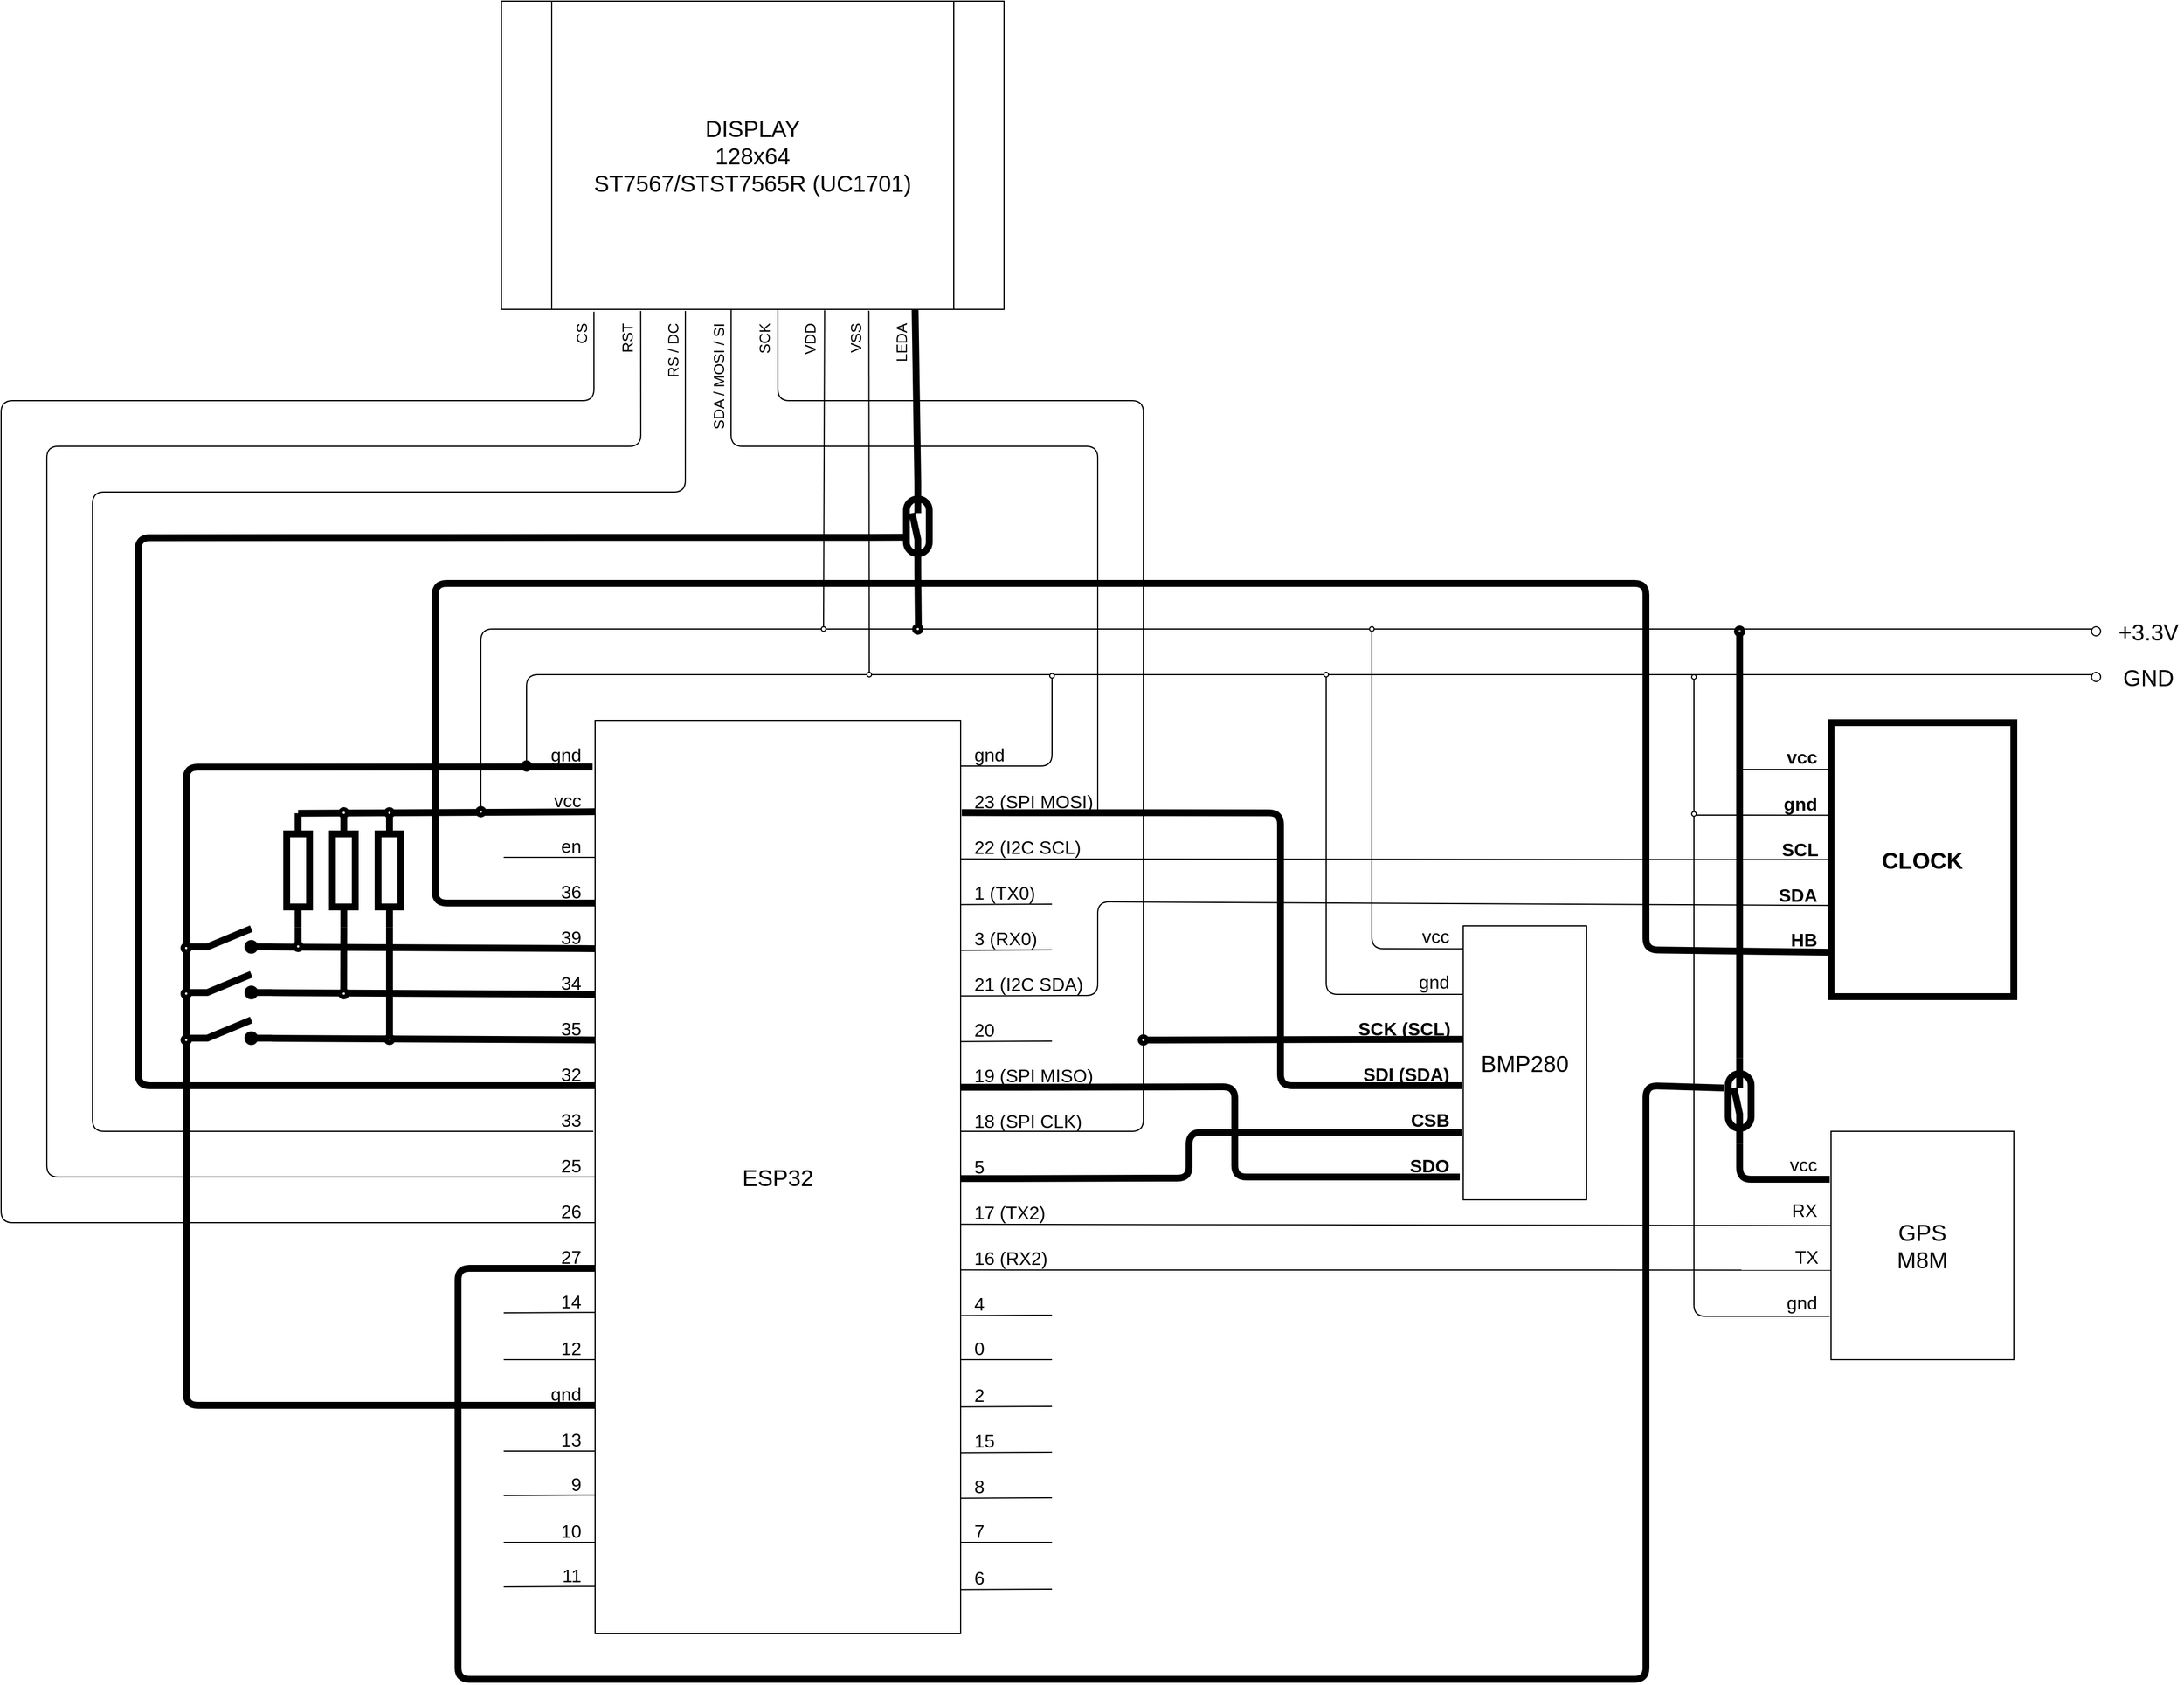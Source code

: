 <mxfile version="12.7.9" type="device"><diagram name="Page-1" id="7e0a89b8-554c-2b80-1dc8-d5c74ca68de4"><mxGraphModel dx="3853" dy="2595" grid="1" gridSize="10" guides="1" tooltips="1" connect="1" arrows="1" fold="1" page="1" pageScale="1" pageWidth="1100" pageHeight="850" background="#ffffff" math="0" shadow="0"><root><mxCell id="0"/><mxCell id="1" parent="0"/><mxCell id="0UZPbs1Aj6lGEh4538II-2" value="&lt;font style=&quot;font-size: 20px&quot;&gt;ESP32&lt;/font&gt;" style="rounded=0;whiteSpace=wrap;html=1;" parent="1" vertex="1"><mxGeometry x="400" y="40" width="320" height="800" as="geometry"/></mxCell><mxCell id="0UZPbs1Aj6lGEh4538II-4" value="" style="endArrow=none;html=1;entryX=0;entryY=0.5;entryDx=0;entryDy=0;" parent="1" target="93kiFHDjrlVCuS0_B0_R-1" edge="1"><mxGeometry width="50" height="50" relative="1" as="geometry"><mxPoint x="720" y="161.43" as="sourcePoint"/><mxPoint x="1090" y="160" as="targetPoint"/></mxGeometry></mxCell><mxCell id="0UZPbs1Aj6lGEh4538II-5" value="" style="endArrow=none;html=1;" parent="1" edge="1"><mxGeometry width="50" height="50" relative="1" as="geometry"><mxPoint x="720" y="201.43" as="sourcePoint"/><mxPoint x="800" y="201" as="targetPoint"/></mxGeometry></mxCell><mxCell id="0UZPbs1Aj6lGEh4538II-6" value="&lt;font style=&quot;font-size: 16px&quot;&gt;23 (SPI MOSI)&lt;/font&gt;" style="text;html=1;strokeColor=none;fillColor=none;align=left;verticalAlign=middle;whiteSpace=wrap;rounded=0;fontSize=13;" parent="1" vertex="1"><mxGeometry x="730" y="100" width="120" height="21.43" as="geometry"/></mxCell><mxCell id="0UZPbs1Aj6lGEh4538II-7" value="&lt;font style=&quot;font-size: 16px&quot;&gt;22 (I2C SCL)&lt;/font&gt;" style="text;html=1;strokeColor=none;fillColor=none;align=left;verticalAlign=middle;rounded=0;fontSize=13;" parent="1" vertex="1"><mxGeometry x="730" y="141.43" width="110" height="20" as="geometry"/></mxCell><mxCell id="0UZPbs1Aj6lGEh4538II-8" value="&lt;font style=&quot;font-size: 16px&quot;&gt;1 (TX0)&lt;/font&gt;" style="text;html=1;strokeColor=none;fillColor=none;align=left;verticalAlign=middle;whiteSpace=wrap;rounded=0;fontSize=13;" parent="1" vertex="1"><mxGeometry x="730" y="181.43" width="60" height="20" as="geometry"/></mxCell><mxCell id="0UZPbs1Aj6lGEh4538II-12" value="&lt;font style=&quot;font-size: 16px&quot;&gt;3 (RX0)&lt;br&gt;&lt;/font&gt;" style="text;html=1;strokeColor=none;fillColor=none;align=left;verticalAlign=middle;whiteSpace=wrap;rounded=0;fontSize=13;" parent="1" vertex="1"><mxGeometry x="730" y="221.43" width="60" height="20" as="geometry"/></mxCell><mxCell id="0UZPbs1Aj6lGEh4538II-13" value="" style="endArrow=none;html=1;" parent="1" edge="1"><mxGeometry width="50" height="50" relative="1" as="geometry"><mxPoint x="720" y="241.43" as="sourcePoint"/><mxPoint x="800" y="241" as="targetPoint"/></mxGeometry></mxCell><mxCell id="0UZPbs1Aj6lGEh4538II-14" value="&lt;font style=&quot;font-size: 16px&quot;&gt;21 (I2C SDA)&lt;/font&gt;" style="text;html=1;strokeColor=none;fillColor=none;align=left;verticalAlign=middle;whiteSpace=wrap;rounded=0;fontSize=13;" parent="1" vertex="1"><mxGeometry x="730" y="261.43" width="110" height="20" as="geometry"/></mxCell><mxCell id="0UZPbs1Aj6lGEh4538II-15" value="" style="endArrow=none;html=1;entryX=-0.01;entryY=0.667;entryDx=0;entryDy=0;entryPerimeter=0;" parent="1" target="93kiFHDjrlVCuS0_B0_R-1" edge="1"><mxGeometry width="50" height="50" relative="1" as="geometry"><mxPoint x="720" y="281.43" as="sourcePoint"/><mxPoint x="1070" y="199" as="targetPoint"/><Array as="points"><mxPoint x="840" y="281"/><mxPoint x="840" y="199"/></Array></mxGeometry></mxCell><mxCell id="0UZPbs1Aj6lGEh4538II-16" value="&lt;font style=&quot;font-size: 16px&quot;&gt;20&lt;/font&gt;" style="text;html=1;strokeColor=none;fillColor=none;align=left;verticalAlign=middle;whiteSpace=wrap;rounded=0;fontSize=13;" parent="1" vertex="1"><mxGeometry x="730" y="301.43" width="40" height="20" as="geometry"/></mxCell><mxCell id="0UZPbs1Aj6lGEh4538II-17" value="" style="endArrow=none;html=1;" parent="1" edge="1"><mxGeometry width="50" height="50" relative="1" as="geometry"><mxPoint x="720" y="321.43" as="sourcePoint"/><mxPoint x="800" y="321" as="targetPoint"/></mxGeometry></mxCell><mxCell id="0UZPbs1Aj6lGEh4538II-18" value="&lt;font style=&quot;font-size: 16px&quot;&gt;19 (SPI MISO)&lt;/font&gt;" style="text;html=1;strokeColor=none;fillColor=none;align=left;verticalAlign=middle;whiteSpace=wrap;rounded=0;fontSize=13;" parent="1" vertex="1"><mxGeometry x="730" y="341.43" width="110" height="20" as="geometry"/></mxCell><mxCell id="0UZPbs1Aj6lGEh4538II-19" value="" style="endArrow=none;html=1;strokeWidth=6;fontStyle=1" parent="1" edge="1"><mxGeometry width="50" height="50" relative="1" as="geometry"><mxPoint x="720" y="361.43" as="sourcePoint"/><mxPoint x="1157" y="440" as="targetPoint"/><Array as="points"><mxPoint x="960" y="361"/><mxPoint x="960" y="440"/></Array></mxGeometry></mxCell><mxCell id="0UZPbs1Aj6lGEh4538II-20" value="&lt;font style=&quot;font-size: 16px&quot;&gt;18 (SPI CLK)&lt;/font&gt;" style="text;html=1;strokeColor=none;fillColor=none;align=left;verticalAlign=middle;whiteSpace=wrap;rounded=0;fontSize=13;" parent="1" vertex="1"><mxGeometry x="730" y="381.43" width="110" height="20" as="geometry"/></mxCell><mxCell id="0UZPbs1Aj6lGEh4538II-22" value="&lt;font style=&quot;font-size: 16px&quot;&gt;5&lt;/font&gt;" style="text;html=1;strokeColor=none;fillColor=none;align=left;verticalAlign=middle;whiteSpace=wrap;rounded=0;fontSize=13;" parent="1" vertex="1"><mxGeometry x="730" y="421.43" width="40" height="20" as="geometry"/></mxCell><mxCell id="0UZPbs1Aj6lGEh4538II-23" value="" style="endArrow=none;html=1;strokeWidth=6;fontStyle=1" parent="1" edge="1"><mxGeometry width="50" height="50" relative="1" as="geometry"><mxPoint x="720" y="441.43" as="sourcePoint"/><mxPoint x="1159" y="401" as="targetPoint"/><Array as="points"><mxPoint x="920" y="441"/><mxPoint x="920" y="401"/></Array></mxGeometry></mxCell><mxCell id="0UZPbs1Aj6lGEh4538II-26" value="&lt;font style=&quot;font-size: 16px&quot;&gt;17 (TX2)&lt;/font&gt;" style="text;html=1;strokeColor=none;fillColor=none;align=left;verticalAlign=middle;whiteSpace=wrap;rounded=0;fontSize=13;" parent="1" vertex="1"><mxGeometry x="730" y="461.43" width="110" height="20" as="geometry"/></mxCell><mxCell id="0UZPbs1Aj6lGEh4538II-27" value="" style="endArrow=none;html=1;entryX=0.007;entryY=0.413;entryDx=0;entryDy=0;entryPerimeter=0;" parent="1" target="93kiFHDjrlVCuS0_B0_R-14" edge="1"><mxGeometry width="50" height="50" relative="1" as="geometry"><mxPoint x="720" y="481.43" as="sourcePoint"/><mxPoint x="880" y="481.43" as="targetPoint"/></mxGeometry></mxCell><mxCell id="0UZPbs1Aj6lGEh4538II-28" value="&lt;span style=&quot;font-size: 16px&quot;&gt;16 (RX2)&lt;/span&gt;" style="text;html=1;strokeColor=none;fillColor=none;align=left;verticalAlign=middle;whiteSpace=wrap;rounded=0;fontSize=13;" parent="1" vertex="1"><mxGeometry x="730" y="501.43" width="110" height="20" as="geometry"/></mxCell><mxCell id="0UZPbs1Aj6lGEh4538II-29" value="" style="endArrow=none;html=1;entryX=0.002;entryY=0.608;entryDx=0;entryDy=0;entryPerimeter=0;" parent="1" target="93kiFHDjrlVCuS0_B0_R-14" edge="1"><mxGeometry width="50" height="50" relative="1" as="geometry"><mxPoint x="720" y="521.43" as="sourcePoint"/><mxPoint x="880" y="521.43" as="targetPoint"/></mxGeometry></mxCell><mxCell id="0UZPbs1Aj6lGEh4538II-30" value="&lt;font style=&quot;font-size: 16px&quot;&gt;4&lt;/font&gt;" style="text;html=1;strokeColor=none;fillColor=none;align=left;verticalAlign=middle;whiteSpace=wrap;rounded=0;fontSize=13;" parent="1" vertex="1"><mxGeometry x="730" y="541.43" width="40" height="20" as="geometry"/></mxCell><mxCell id="0UZPbs1Aj6lGEh4538II-31" value="" style="endArrow=none;html=1;" parent="1" edge="1"><mxGeometry width="50" height="50" relative="1" as="geometry"><mxPoint x="720" y="561.43" as="sourcePoint"/><mxPoint x="800" y="561" as="targetPoint"/></mxGeometry></mxCell><mxCell id="0UZPbs1Aj6lGEh4538II-32" value="&lt;font style=&quot;font-size: 16px&quot;&gt;0&lt;/font&gt;" style="text;html=1;strokeColor=none;fillColor=none;align=left;verticalAlign=middle;whiteSpace=wrap;rounded=0;fontSize=13;" parent="1" vertex="1"><mxGeometry x="730" y="580" width="40" height="20" as="geometry"/></mxCell><mxCell id="0UZPbs1Aj6lGEh4538II-33" value="" style="endArrow=none;html=1;" parent="1" edge="1"><mxGeometry width="50" height="50" relative="1" as="geometry"><mxPoint x="720" y="600" as="sourcePoint"/><mxPoint x="800" y="600" as="targetPoint"/></mxGeometry></mxCell><mxCell id="0UZPbs1Aj6lGEh4538II-34" value="&lt;font style=&quot;font-size: 16px&quot;&gt;2&lt;/font&gt;" style="text;html=1;strokeColor=none;fillColor=none;align=left;verticalAlign=middle;whiteSpace=wrap;rounded=0;fontSize=13;" parent="1" vertex="1"><mxGeometry x="730" y="621.43" width="40" height="20" as="geometry"/></mxCell><mxCell id="0UZPbs1Aj6lGEh4538II-35" value="" style="endArrow=none;html=1;" parent="1" edge="1"><mxGeometry width="50" height="50" relative="1" as="geometry"><mxPoint x="720" y="641.43" as="sourcePoint"/><mxPoint x="800" y="641" as="targetPoint"/></mxGeometry></mxCell><mxCell id="0UZPbs1Aj6lGEh4538II-36" value="" style="endArrow=none;html=1;" parent="1" edge="1"><mxGeometry width="50" height="50" relative="1" as="geometry"><mxPoint x="720" y="801.43" as="sourcePoint"/><mxPoint x="800" y="801" as="targetPoint"/></mxGeometry></mxCell><mxCell id="0UZPbs1Aj6lGEh4538II-37" value="&lt;font style=&quot;font-size: 16px&quot;&gt;6&lt;/font&gt;" style="text;html=1;strokeColor=none;fillColor=none;align=left;verticalAlign=middle;whiteSpace=wrap;rounded=0;fontSize=13;" parent="1" vertex="1"><mxGeometry x="730" y="781.43" width="40" height="20" as="geometry"/></mxCell><mxCell id="0UZPbs1Aj6lGEh4538II-38" value="" style="endArrow=none;html=1;" parent="1" edge="1"><mxGeometry width="50" height="50" relative="1" as="geometry"><mxPoint x="720" y="760.0" as="sourcePoint"/><mxPoint x="800" y="760" as="targetPoint"/></mxGeometry></mxCell><mxCell id="0UZPbs1Aj6lGEh4538II-39" value="&lt;font style=&quot;font-size: 16px&quot;&gt;7&lt;/font&gt;" style="text;html=1;strokeColor=none;fillColor=none;align=left;verticalAlign=middle;whiteSpace=wrap;rounded=0;fontSize=13;" parent="1" vertex="1"><mxGeometry x="730" y="740" width="40" height="20" as="geometry"/></mxCell><mxCell id="0UZPbs1Aj6lGEh4538II-40" value="&lt;font style=&quot;font-size: 16px&quot;&gt;8&lt;/font&gt;" style="text;html=1;strokeColor=none;fillColor=none;align=left;verticalAlign=middle;whiteSpace=wrap;rounded=0;fontSize=13;" parent="1" vertex="1"><mxGeometry x="730" y="701.43" width="40" height="20" as="geometry"/></mxCell><mxCell id="0UZPbs1Aj6lGEh4538II-41" value="" style="endArrow=none;html=1;" parent="1" edge="1"><mxGeometry width="50" height="50" relative="1" as="geometry"><mxPoint x="720" y="721.43" as="sourcePoint"/><mxPoint x="800" y="721" as="targetPoint"/></mxGeometry></mxCell><mxCell id="0UZPbs1Aj6lGEh4538II-42" value="&lt;span style=&quot;font-size: 16px&quot;&gt;15&lt;/span&gt;" style="text;html=1;strokeColor=none;fillColor=none;align=left;verticalAlign=middle;whiteSpace=wrap;rounded=0;fontSize=13;" parent="1" vertex="1"><mxGeometry x="730" y="661.43" width="40" height="20" as="geometry"/></mxCell><mxCell id="0UZPbs1Aj6lGEh4538II-43" value="" style="endArrow=none;html=1;" parent="1" edge="1"><mxGeometry width="50" height="50" relative="1" as="geometry"><mxPoint x="720" y="681.43" as="sourcePoint"/><mxPoint x="800" y="681" as="targetPoint"/></mxGeometry></mxCell><mxCell id="0UZPbs1Aj6lGEh4538II-45" value="" style="endArrow=none;html=1;" parent="1" edge="1"><mxGeometry width="50" height="50" relative="1" as="geometry"><mxPoint x="1711.429" y="-40" as="sourcePoint"/><mxPoint x="300" y="120" as="targetPoint"/><Array as="points"><mxPoint x="300" y="-40"/><mxPoint x="300" y="120"/></Array></mxGeometry></mxCell><mxCell id="0UZPbs1Aj6lGEh4538II-46" value="" style="endArrow=none;html=1;" parent="1" edge="1"><mxGeometry width="50" height="50" relative="1" as="geometry"><mxPoint x="320" y="160" as="sourcePoint"/><mxPoint x="400" y="160" as="targetPoint"/></mxGeometry></mxCell><mxCell id="0UZPbs1Aj6lGEh4538II-47" value="&lt;font style=&quot;font-size: 16px&quot;&gt;gnd&lt;/font&gt;" style="text;html=1;strokeColor=none;fillColor=none;align=right;verticalAlign=middle;whiteSpace=wrap;rounded=0;fontSize=13;" parent="1" vertex="1"><mxGeometry x="350" y="60" width="40" height="20" as="geometry"/></mxCell><mxCell id="0UZPbs1Aj6lGEh4538II-48" value="&lt;font style=&quot;font-size: 16px&quot;&gt;vcc&lt;/font&gt;" style="text;html=1;strokeColor=none;fillColor=none;align=right;verticalAlign=middle;whiteSpace=wrap;rounded=0;fontSize=13;" parent="1" vertex="1"><mxGeometry x="350" y="100" width="40" height="20" as="geometry"/></mxCell><mxCell id="0UZPbs1Aj6lGEh4538II-49" value="&lt;font style=&quot;font-size: 16px&quot;&gt;en&lt;/font&gt;" style="text;html=1;strokeColor=none;fillColor=none;align=right;verticalAlign=middle;whiteSpace=wrap;rounded=0;fontSize=13;" parent="1" vertex="1"><mxGeometry x="350" y="140" width="40" height="20" as="geometry"/></mxCell><mxCell id="0UZPbs1Aj6lGEh4538II-50" value="&lt;font style=&quot;font-size: 16px&quot;&gt;36&lt;/font&gt;" style="text;html=1;strokeColor=none;fillColor=none;align=right;verticalAlign=middle;whiteSpace=wrap;rounded=0;fontSize=13;" parent="1" vertex="1"><mxGeometry x="350" y="180" width="40" height="20" as="geometry"/></mxCell><mxCell id="0UZPbs1Aj6lGEh4538II-51" value="" style="endArrow=none;html=1;exitX=0.006;exitY=0.838;exitDx=0;exitDy=0;exitPerimeter=0;strokeWidth=6;" parent="1" edge="1" source="93kiFHDjrlVCuS0_B0_R-1"><mxGeometry width="50" height="50" relative="1" as="geometry"><mxPoint x="420" y="-80" as="sourcePoint"/><mxPoint x="400" y="200" as="targetPoint"/><Array as="points"><mxPoint x="1320" y="241"/><mxPoint x="1320" y="-80"/><mxPoint x="260" y="-80"/><mxPoint x="260" y="200"/></Array></mxGeometry></mxCell><mxCell id="0UZPbs1Aj6lGEh4538II-52" value="&lt;font style=&quot;font-size: 16px&quot;&gt;39&lt;/font&gt;" style="text;html=1;strokeColor=none;fillColor=none;align=right;verticalAlign=middle;whiteSpace=wrap;rounded=0;fontSize=13;" parent="1" vertex="1"><mxGeometry x="350" y="220" width="40" height="20" as="geometry"/></mxCell><mxCell id="0UZPbs1Aj6lGEh4538II-53" value="" style="endArrow=none;html=1;exitX=1;exitY=0.845;exitDx=0;exitDy=0;exitPerimeter=0;strokeWidth=6;" parent="1" source="0UZPbs1Aj6lGEh4538II-85" edge="1"><mxGeometry width="50" height="50" relative="1" as="geometry"><mxPoint x="320" y="240" as="sourcePoint"/><mxPoint x="400" y="240" as="targetPoint"/></mxGeometry></mxCell><mxCell id="0UZPbs1Aj6lGEh4538II-54" value="&lt;font style=&quot;font-size: 16px&quot;&gt;34&lt;/font&gt;" style="text;html=1;strokeColor=none;fillColor=none;align=right;verticalAlign=middle;whiteSpace=wrap;rounded=0;fontSize=13;" parent="1" vertex="1"><mxGeometry x="350" y="260" width="40" height="20" as="geometry"/></mxCell><mxCell id="0UZPbs1Aj6lGEh4538II-55" value="" style="endArrow=none;html=1;exitX=1;exitY=0.845;exitDx=0;exitDy=0;exitPerimeter=0;strokeWidth=6;" parent="1" source="0UZPbs1Aj6lGEh4538II-86" edge="1"><mxGeometry width="50" height="50" relative="1" as="geometry"><mxPoint x="320" y="280" as="sourcePoint"/><mxPoint x="400" y="280" as="targetPoint"/></mxGeometry></mxCell><mxCell id="0UZPbs1Aj6lGEh4538II-56" value="&lt;font style=&quot;font-size: 16px&quot;&gt;35&lt;/font&gt;" style="text;html=1;strokeColor=none;fillColor=none;align=right;verticalAlign=middle;whiteSpace=wrap;rounded=0;fontSize=13;" parent="1" vertex="1"><mxGeometry x="350" y="300" width="40" height="20" as="geometry"/></mxCell><mxCell id="0UZPbs1Aj6lGEh4538II-57" value="" style="endArrow=none;html=1;exitX=1;exitY=0.845;exitDx=0;exitDy=0;exitPerimeter=0;strokeWidth=6;" parent="1" source="0UZPbs1Aj6lGEh4538II-87" edge="1"><mxGeometry width="50" height="50" relative="1" as="geometry"><mxPoint x="320" y="320" as="sourcePoint"/><mxPoint x="400" y="320" as="targetPoint"/></mxGeometry></mxCell><mxCell id="0UZPbs1Aj6lGEh4538II-58" value="&lt;font style=&quot;font-size: 16px&quot;&gt;32&lt;/font&gt;" style="text;html=1;strokeColor=none;fillColor=none;align=right;verticalAlign=middle;whiteSpace=wrap;rounded=0;fontSize=13;" parent="1" vertex="1"><mxGeometry x="350" y="340" width="40" height="20" as="geometry"/></mxCell><mxCell id="0UZPbs1Aj6lGEh4538II-60" value="&lt;font style=&quot;font-size: 16px&quot;&gt;33&lt;/font&gt;" style="text;html=1;strokeColor=none;fillColor=none;align=right;verticalAlign=middle;whiteSpace=wrap;rounded=0;fontSize=13;" parent="1" vertex="1"><mxGeometry x="350" y="380" width="40" height="20" as="geometry"/></mxCell><mxCell id="0UZPbs1Aj6lGEh4538II-62" value="&lt;font style=&quot;font-size: 16px&quot;&gt;25&lt;/font&gt;" style="text;html=1;strokeColor=none;fillColor=none;align=right;verticalAlign=middle;whiteSpace=wrap;rounded=0;fontSize=13;" parent="1" vertex="1"><mxGeometry x="350" y="420" width="40" height="20" as="geometry"/></mxCell><mxCell id="0UZPbs1Aj6lGEh4538II-64" value="&lt;span style=&quot;font-size: 16px&quot;&gt;26&lt;/span&gt;" style="text;html=1;strokeColor=none;fillColor=none;align=right;verticalAlign=middle;whiteSpace=wrap;rounded=0;fontSize=13;" parent="1" vertex="1"><mxGeometry x="350" y="460" width="40" height="20" as="geometry"/></mxCell><mxCell id="0UZPbs1Aj6lGEh4538II-66" value="&lt;font style=&quot;font-size: 16px&quot;&gt;27&lt;/font&gt;" style="text;html=1;strokeColor=none;fillColor=none;align=right;verticalAlign=middle;whiteSpace=wrap;rounded=0;fontSize=13;" parent="1" vertex="1"><mxGeometry x="350" y="500" width="40" height="20" as="geometry"/></mxCell><mxCell id="0UZPbs1Aj6lGEh4538II-67" value="" style="endArrow=none;html=1;exitX=0.652;exitY=-0.2;exitDx=0;exitDy=0;exitPerimeter=0;strokeWidth=6;" parent="1" edge="1" source="RhOLdZeEn5w7biMDs3tf-10"><mxGeometry width="50" height="50" relative="1" as="geometry"><mxPoint x="400" y="883" as="sourcePoint"/><mxPoint x="400" y="520" as="targetPoint"/><Array as="points"><mxPoint x="1320" y="360"/><mxPoint x="1320" y="880"/><mxPoint x="280" y="880"/><mxPoint x="280" y="520"/></Array></mxGeometry></mxCell><mxCell id="0UZPbs1Aj6lGEh4538II-68" value="&lt;font style=&quot;font-size: 16px&quot;&gt;14&lt;/font&gt;" style="text;html=1;strokeColor=none;fillColor=none;align=right;verticalAlign=middle;whiteSpace=wrap;rounded=0;fontSize=13;" parent="1" vertex="1"><mxGeometry x="350" y="538.57" width="40" height="20" as="geometry"/></mxCell><mxCell id="0UZPbs1Aj6lGEh4538II-69" value="" style="endArrow=none;html=1;" parent="1" edge="1"><mxGeometry width="50" height="50" relative="1" as="geometry"><mxPoint x="320" y="559" as="sourcePoint"/><mxPoint x="400" y="558.57" as="targetPoint"/></mxGeometry></mxCell><mxCell id="0UZPbs1Aj6lGEh4538II-70" value="&lt;font style=&quot;font-size: 16px&quot;&gt;12&lt;/font&gt;" style="text;html=1;strokeColor=none;fillColor=none;align=right;verticalAlign=middle;whiteSpace=wrap;rounded=0;fontSize=13;" parent="1" vertex="1"><mxGeometry x="350" y="580" width="40" height="20" as="geometry"/></mxCell><mxCell id="0UZPbs1Aj6lGEh4538II-71" value="" style="endArrow=none;html=1;" parent="1" edge="1"><mxGeometry width="50" height="50" relative="1" as="geometry"><mxPoint x="320" y="600" as="sourcePoint"/><mxPoint x="400" y="600" as="targetPoint"/></mxGeometry></mxCell><mxCell id="0UZPbs1Aj6lGEh4538II-72" value="" style="endArrow=none;html=1;" parent="1" edge="1"><mxGeometry width="50" height="50" relative="1" as="geometry"><mxPoint x="320" y="760" as="sourcePoint"/><mxPoint x="400" y="760" as="targetPoint"/></mxGeometry></mxCell><mxCell id="0UZPbs1Aj6lGEh4538II-73" value="&lt;font style=&quot;font-size: 16px&quot;&gt;10&lt;/font&gt;" style="text;html=1;strokeColor=none;fillColor=none;align=right;verticalAlign=middle;whiteSpace=wrap;rounded=0;fontSize=13;" parent="1" vertex="1"><mxGeometry x="350" y="740" width="40" height="20" as="geometry"/></mxCell><mxCell id="0UZPbs1Aj6lGEh4538II-74" value="" style="endArrow=none;html=1;" parent="1" edge="1"><mxGeometry width="50" height="50" relative="1" as="geometry"><mxPoint x="320" y="719" as="sourcePoint"/><mxPoint x="400" y="718.57" as="targetPoint"/></mxGeometry></mxCell><mxCell id="0UZPbs1Aj6lGEh4538II-75" value="&lt;font style=&quot;font-size: 16px&quot;&gt;9&lt;/font&gt;" style="text;html=1;strokeColor=none;fillColor=none;align=right;verticalAlign=middle;whiteSpace=wrap;rounded=0;fontSize=13;" parent="1" vertex="1"><mxGeometry x="350" y="698.57" width="40" height="20" as="geometry"/></mxCell><mxCell id="0UZPbs1Aj6lGEh4538II-76" value="&lt;font style=&quot;font-size: 16px&quot;&gt;13&lt;/font&gt;" style="text;html=1;strokeColor=none;fillColor=none;align=right;verticalAlign=middle;whiteSpace=wrap;rounded=0;fontSize=13;" parent="1" vertex="1"><mxGeometry x="350" y="660" width="40" height="20" as="geometry"/></mxCell><mxCell id="0UZPbs1Aj6lGEh4538II-77" value="" style="endArrow=none;html=1;" parent="1" edge="1"><mxGeometry width="50" height="50" relative="1" as="geometry"><mxPoint x="320" y="680" as="sourcePoint"/><mxPoint x="400" y="680" as="targetPoint"/></mxGeometry></mxCell><mxCell id="0UZPbs1Aj6lGEh4538II-78" value="&lt;span style=&quot;font-size: 16px&quot;&gt;gnd&lt;/span&gt;" style="text;html=1;strokeColor=none;fillColor=none;align=right;verticalAlign=middle;whiteSpace=wrap;rounded=0;fontSize=13;" parent="1" vertex="1"><mxGeometry x="350" y="620" width="40" height="20" as="geometry"/></mxCell><mxCell id="0UZPbs1Aj6lGEh4538II-79" value="" style="endArrow=none;html=1;exitX=0;exitY=0.845;exitDx=0;exitDy=0;exitPerimeter=0;strokeWidth=6;" parent="1" edge="1" source="0UZPbs1Aj6lGEh4538II-87"><mxGeometry width="50" height="50" relative="1" as="geometry"><mxPoint x="270" y="640" as="sourcePoint"/><mxPoint x="400" y="640" as="targetPoint"/><Array as="points"><mxPoint x="42" y="640"/></Array></mxGeometry></mxCell><mxCell id="0UZPbs1Aj6lGEh4538II-80" value="" style="endArrow=none;html=1;" parent="1" edge="1"><mxGeometry width="50" height="50" relative="1" as="geometry"><mxPoint x="320" y="799" as="sourcePoint"/><mxPoint x="400" y="798.57" as="targetPoint"/></mxGeometry></mxCell><mxCell id="0UZPbs1Aj6lGEh4538II-81" value="&lt;font style=&quot;font-size: 16px&quot;&gt;11&lt;/font&gt;" style="text;html=1;strokeColor=none;fillColor=none;align=right;verticalAlign=middle;whiteSpace=wrap;rounded=0;fontSize=13;" parent="1" vertex="1"><mxGeometry x="350" y="778.57" width="40" height="20" as="geometry"/></mxCell><mxCell id="0UZPbs1Aj6lGEh4538II-82" value="" style="endArrow=none;html=1;" parent="1" edge="1"><mxGeometry width="50" height="50" relative="1" as="geometry"><mxPoint x="720" y="80" as="sourcePoint"/><mxPoint x="800" as="targetPoint"/><Array as="points"><mxPoint x="800" y="80"/></Array></mxGeometry></mxCell><mxCell id="0UZPbs1Aj6lGEh4538II-83" value="&lt;font style=&quot;font-size: 16px&quot;&gt;gnd&lt;/font&gt;" style="text;html=1;strokeColor=none;fillColor=none;align=left;verticalAlign=middle;whiteSpace=wrap;rounded=0;fontSize=13;" parent="1" vertex="1"><mxGeometry x="730" y="60" width="40" height="20" as="geometry"/></mxCell><mxCell id="0UZPbs1Aj6lGEh4538II-85" value="" style="pointerEvents=1;verticalLabelPosition=bottom;shadow=0;dashed=0;align=center;html=1;verticalAlign=top;shape=mxgraph.electrical.electro-mechanical.switch_disconnector;fontSize=13;strokeWidth=6;" parent="1" vertex="1"><mxGeometry x="42" y="222.43" width="75" height="19" as="geometry"/></mxCell><mxCell id="0UZPbs1Aj6lGEh4538II-86" value="" style="pointerEvents=1;verticalLabelPosition=bottom;shadow=0;dashed=0;align=center;html=1;verticalAlign=top;shape=mxgraph.electrical.electro-mechanical.switch_disconnector;fontSize=13;strokeWidth=6;" parent="1" vertex="1"><mxGeometry x="42" y="262.43" width="75" height="19" as="geometry"/></mxCell><mxCell id="0UZPbs1Aj6lGEh4538II-87" value="" style="pointerEvents=1;verticalLabelPosition=bottom;shadow=0;dashed=0;align=center;html=1;verticalAlign=top;shape=mxgraph.electrical.electro-mechanical.switch_disconnector;fontSize=13;strokeWidth=6;" parent="1" vertex="1"><mxGeometry x="42" y="302.43" width="75" height="19" as="geometry"/></mxCell><mxCell id="0UZPbs1Aj6lGEh4538II-93" value="" style="endArrow=none;html=1;fontSize=13;entryX=0;entryY=0.845;entryDx=0;entryDy=0;entryPerimeter=0;exitX=0;exitY=0.845;exitDx=0;exitDy=0;exitPerimeter=0;strokeWidth=6;" parent="1" source="0UZPbs1Aj6lGEh4538II-86" target="0UZPbs1Aj6lGEh4538II-85" edge="1"><mxGeometry width="50" height="50" relative="1" as="geometry"><mxPoint x="174" y="309.43" as="sourcePoint"/><mxPoint x="224" y="259.43" as="targetPoint"/></mxGeometry></mxCell><mxCell id="0UZPbs1Aj6lGEh4538II-94" value="" style="endArrow=none;html=1;fontSize=13;exitX=0;exitY=0.845;exitDx=0;exitDy=0;exitPerimeter=0;entryX=0;entryY=0.845;entryDx=0;entryDy=0;entryPerimeter=0;strokeWidth=6;" parent="1" source="0UZPbs1Aj6lGEh4538II-86" target="0UZPbs1Aj6lGEh4538II-87" edge="1"><mxGeometry width="50" height="50" relative="1" as="geometry"><mxPoint x="174" y="309.43" as="sourcePoint"/><mxPoint x="224" y="259.43" as="targetPoint"/></mxGeometry></mxCell><mxCell id="0UZPbs1Aj6lGEh4538II-100" value="&lt;font style=&quot;font-size: 20px&quot;&gt;&lt;font style=&quot;font-size: 20px&quot;&gt;DISPLAY&lt;br&gt;128x64&lt;br&gt;&lt;/font&gt;ST7567/STST7565R (UC1701)&lt;/font&gt;" style="shape=process;whiteSpace=wrap;html=1;backgroundOutline=1;fontSize=13;align=center;" parent="1" vertex="1"><mxGeometry x="318" y="-590" width="440" height="270" as="geometry"/></mxCell><mxCell id="0UZPbs1Aj6lGEh4538II-101" value="" style="endArrow=none;html=1;fontSize=13;entryX=0.184;entryY=1.008;entryDx=0;entryDy=0;entryPerimeter=0;" parent="1" target="0UZPbs1Aj6lGEh4538II-100" edge="1"><mxGeometry width="50" height="50" relative="1" as="geometry"><mxPoint x="400" y="480" as="sourcePoint"/><mxPoint x="400" y="-160" as="targetPoint"/><Array as="points"><mxPoint x="-120" y="480"/><mxPoint x="-120" y="-240"/><mxPoint x="399" y="-240"/></Array></mxGeometry></mxCell><mxCell id="0UZPbs1Aj6lGEh4538II-102" value="CS" style="text;html=1;strokeColor=none;fillColor=none;align=right;verticalAlign=middle;whiteSpace=wrap;rounded=0;rotation=-90;fontSize=13;" parent="1" vertex="1"><mxGeometry x="368" y="-300" width="40" height="20" as="geometry"/></mxCell><mxCell id="0UZPbs1Aj6lGEh4538II-107" value="" style="endArrow=none;html=1;fontSize=13;exitX=0;exitY=0.5;exitDx=0;exitDy=0;entryX=0.277;entryY=1.005;entryDx=0;entryDy=0;entryPerimeter=0;" parent="1" source="0UZPbs1Aj6lGEh4538II-2" target="0UZPbs1Aj6lGEh4538II-100" edge="1"><mxGeometry width="50" height="50" relative="1" as="geometry"><mxPoint x="380" y="450" as="sourcePoint"/><mxPoint x="440" y="-160" as="targetPoint"/><Array as="points"><mxPoint x="-80" y="440"/><mxPoint x="-80" y="-200"/><mxPoint x="440" y="-200"/></Array></mxGeometry></mxCell><mxCell id="0UZPbs1Aj6lGEh4538II-108" value="RST" style="text;html=1;strokeColor=none;fillColor=none;align=right;verticalAlign=middle;whiteSpace=wrap;rounded=0;rotation=-90;fontSize=13;" parent="1" vertex="1"><mxGeometry x="408" y="-300" width="40" height="20" as="geometry"/></mxCell><mxCell id="0UZPbs1Aj6lGEh4538II-109" value="" style="endArrow=none;html=1;fontSize=13;exitX=-0.005;exitY=0.45;exitDx=0;exitDy=0;exitPerimeter=0;entryX=0.366;entryY=1.005;entryDx=0;entryDy=0;entryPerimeter=0;" parent="1" source="0UZPbs1Aj6lGEh4538II-2" target="0UZPbs1Aj6lGEh4538II-100" edge="1"><mxGeometry width="50" height="50" relative="1" as="geometry"><mxPoint x="480" y="-80" as="sourcePoint"/><mxPoint x="480" y="-160" as="targetPoint"/><Array as="points"><mxPoint x="-40" y="400"/><mxPoint x="-40" y="-160"/><mxPoint x="479" y="-160"/></Array></mxGeometry></mxCell><mxCell id="0UZPbs1Aj6lGEh4538II-110" value="RS / DC" style="text;html=1;strokeColor=none;fillColor=none;align=right;verticalAlign=middle;whiteSpace=wrap;rounded=0;rotation=-90;fontSize=13;" parent="1" vertex="1"><mxGeometry x="438" y="-290" width="60" height="20" as="geometry"/></mxCell><mxCell id="0UZPbs1Aj6lGEh4538II-111" value="" style="endArrow=none;html=1;fontSize=13;entryX=0.457;entryY=0.999;entryDx=0;entryDy=0;entryPerimeter=0;" parent="1" target="0UZPbs1Aj6lGEh4538II-100" edge="1"><mxGeometry width="50" height="50" relative="1" as="geometry"><mxPoint x="840" y="120" as="sourcePoint"/><mxPoint x="520" y="-160" as="targetPoint"/><Array as="points"><mxPoint x="840" y="-200"/><mxPoint x="519" y="-200"/></Array></mxGeometry></mxCell><mxCell id="0UZPbs1Aj6lGEh4538II-112" value="SDA / MOSI / SI" style="text;html=1;strokeColor=none;fillColor=none;align=right;verticalAlign=middle;whiteSpace=wrap;rounded=0;rotation=-90;fontSize=13;" parent="1" vertex="1"><mxGeometry x="453" y="-265" width="110" height="20" as="geometry"/></mxCell><mxCell id="0UZPbs1Aj6lGEh4538II-113" value="" style="endArrow=none;html=1;fontSize=13;entryX=0.55;entryY=0.998;entryDx=0;entryDy=0;entryPerimeter=0;" parent="1" target="0UZPbs1Aj6lGEh4538II-100" edge="1"><mxGeometry width="50" height="50" relative="1" as="geometry"><mxPoint x="720" y="400" as="sourcePoint"/><mxPoint x="560" y="-160" as="targetPoint"/><Array as="points"><mxPoint x="880" y="400"/><mxPoint x="880" y="-240"/><mxPoint x="560" y="-240"/></Array></mxGeometry></mxCell><mxCell id="0UZPbs1Aj6lGEh4538II-114" value="SCK" style="text;html=1;strokeColor=none;fillColor=none;align=right;verticalAlign=middle;whiteSpace=wrap;rounded=0;rotation=-90;fontSize=13;" parent="1" vertex="1"><mxGeometry x="528" y="-300" width="40" height="20" as="geometry"/></mxCell><mxCell id="0UZPbs1Aj6lGEh4538II-115" value="" style="endArrow=none;html=1;fontSize=13;entryX=0.643;entryY=1.003;entryDx=0;entryDy=0;entryPerimeter=0;" parent="1" target="0UZPbs1Aj6lGEh4538II-100" edge="1"><mxGeometry width="50" height="50" relative="1" as="geometry"><mxPoint x="600" y="-40" as="sourcePoint"/><mxPoint x="600" y="-200" as="targetPoint"/></mxGeometry></mxCell><mxCell id="0UZPbs1Aj6lGEh4538II-116" value="VDD" style="text;html=1;strokeColor=none;fillColor=none;align=right;verticalAlign=middle;whiteSpace=wrap;rounded=0;rotation=-90;fontSize=13;" parent="1" vertex="1"><mxGeometry x="568" y="-300" width="40" height="20" as="geometry"/></mxCell><mxCell id="0UZPbs1Aj6lGEh4538II-117" value="" style="endArrow=none;html=1;fontSize=13;entryX=0.731;entryY=1.004;entryDx=0;entryDy=0;entryPerimeter=0;" parent="1" target="0UZPbs1Aj6lGEh4538II-100" edge="1"><mxGeometry width="50" height="50" relative="1" as="geometry"><mxPoint x="640" as="sourcePoint"/><mxPoint x="640" y="-130" as="targetPoint"/></mxGeometry></mxCell><mxCell id="0UZPbs1Aj6lGEh4538II-118" value="VSS" style="text;html=1;strokeColor=none;fillColor=none;align=right;verticalAlign=middle;whiteSpace=wrap;rounded=0;rotation=-90;fontSize=13;" parent="1" vertex="1"><mxGeometry x="608" y="-300" width="40" height="20" as="geometry"/></mxCell><mxCell id="0UZPbs1Aj6lGEh4538II-119" value="" style="endArrow=none;html=1;fontSize=13;entryX=0.371;entryY=-0.108;entryDx=0;entryDy=0;entryPerimeter=0;strokeWidth=6;" parent="1" target="RhOLdZeEn5w7biMDs3tf-2" edge="1"><mxGeometry width="50" height="50" relative="1" as="geometry"><mxPoint x="400" y="360" as="sourcePoint"/><mxPoint x="560" y="-120" as="targetPoint"/><Array as="points"><mxPoint y="360"/><mxPoint y="-120"/></Array></mxGeometry></mxCell><mxCell id="0UZPbs1Aj6lGEh4538II-120" value="LEDA" style="text;html=1;strokeColor=none;fillColor=none;align=right;verticalAlign=middle;whiteSpace=wrap;rounded=0;rotation=-90;fontSize=13;" parent="1" vertex="1"><mxGeometry x="648" y="-300" width="40" height="20" as="geometry"/></mxCell><mxCell id="0UZPbs1Aj6lGEh4538II-127" value="" style="endArrow=none;html=1;fontSize=20;" parent="1" edge="1"><mxGeometry width="50" height="50" relative="1" as="geometry"><mxPoint x="340" y="80" as="sourcePoint"/><mxPoint x="1710" as="targetPoint"/><Array as="points"><mxPoint x="340"/></Array></mxGeometry></mxCell><mxCell id="0UZPbs1Aj6lGEh4538II-128" value="" style="ellipse;whiteSpace=wrap;html=1;aspect=fixed;fontSize=20;align=right;" parent="1" vertex="1"><mxGeometry x="798" y="-1" width="4" height="4" as="geometry"/></mxCell><mxCell id="0UZPbs1Aj6lGEh4538II-133" value="" style="ellipse;whiteSpace=wrap;html=1;aspect=fixed;fontSize=20;align=right;strokeWidth=6;" parent="1" vertex="1"><mxGeometry x="338" y="78" width="4" height="4" as="geometry"/></mxCell><mxCell id="0UZPbs1Aj6lGEh4538II-134" value="" style="ellipse;whiteSpace=wrap;html=1;aspect=fixed;fontSize=20;align=right;strokeWidth=6;" parent="1" vertex="1"><mxGeometry x="40" y="237.43" width="4" height="4" as="geometry"/></mxCell><mxCell id="0UZPbs1Aj6lGEh4538II-135" value="" style="ellipse;whiteSpace=wrap;html=1;aspect=fixed;fontSize=20;align=right;strokeWidth=6;" parent="1" vertex="1"><mxGeometry x="40" y="277.43" width="4" height="4" as="geometry"/></mxCell><mxCell id="0UZPbs1Aj6lGEh4538II-139" value="" style="ellipse;whiteSpace=wrap;html=1;aspect=fixed;fontSize=20;align=right;" parent="1" vertex="1"><mxGeometry x="638" y="-2" width="4" height="4" as="geometry"/></mxCell><mxCell id="M-7Kkkp-3xwDMlEtvuQW-1" value="" style="ellipse;whiteSpace=wrap;html=1;aspect=fixed;fontSize=20;align=right;" parent="1" vertex="1"><mxGeometry x="598" y="-42" width="4" height="4" as="geometry"/></mxCell><mxCell id="93kiFHDjrlVCuS0_B0_R-1" value="CLOCK" style="rounded=0;whiteSpace=wrap;html=1;fontSize=20;fontStyle=1;strokeWidth=6;" parent="1" vertex="1"><mxGeometry x="1482" y="42" width="160" height="240" as="geometry"/></mxCell><mxCell id="93kiFHDjrlVCuS0_B0_R-2" value="&lt;font style=&quot;font-size: 16px&quot;&gt;vcc&lt;/font&gt;" style="text;html=1;strokeColor=none;fillColor=none;align=right;verticalAlign=middle;whiteSpace=wrap;rounded=0;fontSize=13;fontStyle=1" parent="1" vertex="1"><mxGeometry x="1432" y="62" width="40" height="20" as="geometry"/></mxCell><mxCell id="93kiFHDjrlVCuS0_B0_R-3" value="&lt;font style=&quot;font-size: 16px&quot;&gt;gnd&lt;/font&gt;" style="text;html=1;strokeColor=none;fillColor=none;align=right;verticalAlign=middle;whiteSpace=wrap;rounded=0;fontSize=13;fontStyle=1" parent="1" vertex="1"><mxGeometry x="1432" y="102" width="40" height="21.43" as="geometry"/></mxCell><mxCell id="93kiFHDjrlVCuS0_B0_R-4" value="&lt;font style=&quot;font-size: 16px&quot;&gt;SCL&lt;/font&gt;" style="text;html=1;strokeColor=none;fillColor=none;align=right;verticalAlign=middle;rounded=0;fontSize=13;fontStyle=1" parent="1" vertex="1"><mxGeometry x="1362" y="143.43" width="110" height="20" as="geometry"/></mxCell><mxCell id="93kiFHDjrlVCuS0_B0_R-5" value="&lt;font style=&quot;font-size: 16px&quot;&gt;SDA&lt;/font&gt;" style="text;html=1;strokeColor=none;fillColor=none;align=right;verticalAlign=middle;whiteSpace=wrap;rounded=0;fontSize=13;fontStyle=1" parent="1" vertex="1"><mxGeometry x="1362" y="183.43" width="110" height="20" as="geometry"/></mxCell><mxCell id="93kiFHDjrlVCuS0_B0_R-10" value="" style="endArrow=none;html=1;fontSize=20;entryX=-0.007;entryY=0.81;entryDx=0;entryDy=0;entryPerimeter=0;" parent="1" target="93kiFHDjrlVCuS0_B0_R-14" edge="1"><mxGeometry width="50" height="50" relative="1" as="geometry"><mxPoint x="1362" y="2" as="sourcePoint"/><mxPoint x="1392" y="572" as="targetPoint"/><Array as="points"><mxPoint x="1362" y="562"/></Array></mxGeometry></mxCell><mxCell id="93kiFHDjrlVCuS0_B0_R-11" value="" style="endArrow=none;html=1;fontSize=20;entryX=-0.007;entryY=0.21;entryDx=0;entryDy=0;entryPerimeter=0;strokeWidth=6;" parent="1" target="93kiFHDjrlVCuS0_B0_R-14" edge="1" source="RhOLdZeEn5w7biMDs3tf-10"><mxGeometry width="50" height="50" relative="1" as="geometry"><mxPoint x="1402" y="-38" as="sourcePoint"/><mxPoint x="1322" y="62" as="targetPoint"/><Array as="points"><mxPoint x="1402" y="442"/></Array></mxGeometry></mxCell><mxCell id="93kiFHDjrlVCuS0_B0_R-12" value="" style="ellipse;whiteSpace=wrap;html=1;aspect=fixed;fontSize=20;align=right;" parent="1" vertex="1"><mxGeometry x="1360" width="4" height="4" as="geometry"/></mxCell><mxCell id="93kiFHDjrlVCuS0_B0_R-13" value="" style="ellipse;whiteSpace=wrap;html=1;aspect=fixed;fontSize=20;align=right;strokeWidth=6;" parent="1" vertex="1"><mxGeometry x="1400" y="-40" width="4" height="4" as="geometry"/></mxCell><mxCell id="93kiFHDjrlVCuS0_B0_R-14" value="GPS&lt;br&gt;M8M" style="rounded=0;whiteSpace=wrap;html=1;fontSize=20;" parent="1" vertex="1"><mxGeometry x="1482" y="400" width="160" height="200" as="geometry"/></mxCell><mxCell id="93kiFHDjrlVCuS0_B0_R-15" value="&lt;font style=&quot;font-size: 16px&quot;&gt;vcc&lt;/font&gt;" style="text;html=1;strokeColor=none;fillColor=none;align=right;verticalAlign=middle;whiteSpace=wrap;rounded=0;fontSize=13;" parent="1" vertex="1"><mxGeometry x="1362" y="418.57" width="110" height="20" as="geometry"/></mxCell><mxCell id="93kiFHDjrlVCuS0_B0_R-16" value="&lt;font style=&quot;font-size: 16px&quot;&gt;RX&lt;/font&gt;" style="text;html=1;strokeColor=none;fillColor=none;align=right;verticalAlign=middle;whiteSpace=wrap;rounded=0;fontSize=13;" parent="1" vertex="1"><mxGeometry x="1362" y="458.57" width="110" height="21.43" as="geometry"/></mxCell><mxCell id="93kiFHDjrlVCuS0_B0_R-17" value="&lt;font style=&quot;font-size: 16px&quot;&gt;TX&lt;/font&gt;" style="text;html=1;strokeColor=none;fillColor=none;align=right;verticalAlign=middle;rounded=0;fontSize=13;" parent="1" vertex="1"><mxGeometry x="1362" y="500" width="110" height="20" as="geometry"/></mxCell><mxCell id="93kiFHDjrlVCuS0_B0_R-18" value="&lt;span style=&quot;font-size: 16px&quot;&gt;gnd&lt;/span&gt;" style="text;html=1;strokeColor=none;fillColor=none;align=right;verticalAlign=middle;whiteSpace=wrap;rounded=0;fontSize=13;" parent="1" vertex="1"><mxGeometry x="1362" y="540" width="110" height="20" as="geometry"/></mxCell><mxCell id="93kiFHDjrlVCuS0_B0_R-19" value="" style="endArrow=none;html=1;fontSize=20;entryX=0.008;entryY=0.338;entryDx=0;entryDy=0;entryPerimeter=0;fontStyle=1" parent="1" target="93kiFHDjrlVCuS0_B0_R-1" edge="1"><mxGeometry width="50" height="50" relative="1" as="geometry"><mxPoint x="1362" y="123" as="sourcePoint"/><mxPoint x="1392" y="123" as="targetPoint"/></mxGeometry></mxCell><mxCell id="93kiFHDjrlVCuS0_B0_R-20" value="" style="endArrow=none;html=1;fontSize=20;entryX=-0.01;entryY=0.171;entryDx=0;entryDy=0;entryPerimeter=0;fontStyle=1" parent="1" target="93kiFHDjrlVCuS0_B0_R-1" edge="1"><mxGeometry width="50" height="50" relative="1" as="geometry"><mxPoint x="1402" y="83" as="sourcePoint"/><mxPoint x="1422" y="83" as="targetPoint"/></mxGeometry></mxCell><mxCell id="93kiFHDjrlVCuS0_B0_R-21" value="" style="ellipse;whiteSpace=wrap;html=1;aspect=fixed;fontSize=20;align=right;fontStyle=1" parent="1" vertex="1"><mxGeometry x="1360" y="120" width="4" height="4" as="geometry"/></mxCell><mxCell id="93kiFHDjrlVCuS0_B0_R-22" value="" style="ellipse;whiteSpace=wrap;html=1;aspect=fixed;fontSize=20;align=right;fontStyle=1" parent="1" vertex="1"><mxGeometry x="1400" y="80" width="4" height="4" as="geometry"/></mxCell><mxCell id="93kiFHDjrlVCuS0_B0_R-23" value="" style="ellipse;whiteSpace=wrap;html=1;aspect=fixed;fontSize=20;align=right;" parent="1" vertex="1"><mxGeometry x="1710" y="-2" width="8" height="8" as="geometry"/></mxCell><mxCell id="93kiFHDjrlVCuS0_B0_R-24" value="" style="ellipse;whiteSpace=wrap;html=1;aspect=fixed;fontSize=20;align=right;" parent="1" vertex="1"><mxGeometry x="1710" y="-42" width="8" height="8" as="geometry"/></mxCell><mxCell id="93kiFHDjrlVCuS0_B0_R-25" value="+3.3V" style="text;html=1;strokeColor=none;fillColor=none;align=center;verticalAlign=middle;whiteSpace=wrap;rounded=0;fontSize=20;" parent="1" vertex="1"><mxGeometry x="1730" y="-48" width="60" height="20" as="geometry"/></mxCell><mxCell id="93kiFHDjrlVCuS0_B0_R-26" value="GND" style="text;html=1;strokeColor=none;fillColor=none;align=center;verticalAlign=middle;whiteSpace=wrap;rounded=0;fontSize=20;" parent="1" vertex="1"><mxGeometry x="1730" y="-8" width="60" height="20" as="geometry"/></mxCell><mxCell id="93kiFHDjrlVCuS0_B0_R-29" value="BMP280" style="rounded=0;whiteSpace=wrap;html=1;fontSize=20;strokeWidth=1;fontStyle=0" parent="1" vertex="1"><mxGeometry x="1160" y="220" width="108" height="240" as="geometry"/></mxCell><mxCell id="93kiFHDjrlVCuS0_B0_R-30" value="&lt;font style=&quot;font-size: 16px&quot;&gt;vcc&lt;/font&gt;" style="text;html=1;strokeColor=none;fillColor=none;align=right;verticalAlign=middle;whiteSpace=wrap;rounded=0;fontSize=13;" parent="1" vertex="1"><mxGeometry x="1110" y="218.57" width="40" height="20" as="geometry"/></mxCell><mxCell id="93kiFHDjrlVCuS0_B0_R-31" value="&lt;font style=&quot;font-size: 16px&quot;&gt;gnd&lt;/font&gt;" style="text;html=1;strokeColor=none;fillColor=none;align=right;verticalAlign=middle;whiteSpace=wrap;rounded=0;fontSize=13;" parent="1" vertex="1"><mxGeometry x="1110" y="258.57" width="40" height="21.43" as="geometry"/></mxCell><mxCell id="93kiFHDjrlVCuS0_B0_R-32" value="&lt;font style=&quot;font-size: 16px&quot;&gt;SCK (SCL)&lt;/font&gt;" style="text;html=1;strokeColor=none;fillColor=none;align=right;verticalAlign=middle;rounded=0;fontSize=13;strokeWidth=6;fontStyle=1" parent="1" vertex="1"><mxGeometry x="1040" y="300.0" width="110" height="20" as="geometry"/></mxCell><mxCell id="93kiFHDjrlVCuS0_B0_R-33" value="&lt;font style=&quot;font-size: 16px&quot;&gt;SDI (SDA)&lt;/font&gt;" style="text;html=1;strokeColor=none;fillColor=none;align=right;verticalAlign=middle;whiteSpace=wrap;rounded=0;fontSize=13;strokeWidth=6;fontStyle=1" parent="1" vertex="1"><mxGeometry x="1040" y="340.0" width="110" height="20" as="geometry"/></mxCell><mxCell id="93kiFHDjrlVCuS0_B0_R-34" value="&lt;font style=&quot;font-size: 16px&quot;&gt;CSB&lt;br&gt;&lt;/font&gt;" style="text;html=1;strokeColor=none;fillColor=none;align=right;verticalAlign=middle;whiteSpace=wrap;rounded=0;fontSize=13;strokeWidth=6;fontStyle=1" parent="1" vertex="1"><mxGeometry x="1040" y="380.0" width="110" height="20" as="geometry"/></mxCell><mxCell id="93kiFHDjrlVCuS0_B0_R-35" value="&lt;font style=&quot;font-size: 16px&quot;&gt;SDO&lt;br&gt;&lt;/font&gt;" style="text;html=1;strokeColor=none;fillColor=none;align=right;verticalAlign=middle;whiteSpace=wrap;rounded=0;fontSize=13;strokeWidth=6;fontStyle=1" parent="1" vertex="1"><mxGeometry x="1040" y="420.0" width="110" height="20" as="geometry"/></mxCell><mxCell id="93kiFHDjrlVCuS0_B0_R-36" value="" style="endArrow=none;html=1;fontSize=20;entryX=0;entryY=0.25;entryDx=0;entryDy=0;strokeWidth=1;fontStyle=1" parent="1" target="93kiFHDjrlVCuS0_B0_R-29" edge="1"><mxGeometry width="50" height="50" relative="1" as="geometry"><mxPoint x="1040" as="sourcePoint"/><mxPoint x="1000" y="398.57" as="targetPoint"/><Array as="points"><mxPoint x="1040" y="280"/></Array></mxGeometry></mxCell><mxCell id="93kiFHDjrlVCuS0_B0_R-37" value="" style="endArrow=none;html=1;fontSize=20;entryX=0.001;entryY=0.084;entryDx=0;entryDy=0;entryPerimeter=0;" parent="1" target="93kiFHDjrlVCuS0_B0_R-29" edge="1"><mxGeometry width="50" height="50" relative="1" as="geometry"><mxPoint x="1080" y="-40" as="sourcePoint"/><mxPoint x="1000" y="398.57" as="targetPoint"/><Array as="points"><mxPoint x="1080" y="240"/></Array></mxGeometry></mxCell><mxCell id="93kiFHDjrlVCuS0_B0_R-41" value="" style="endArrow=none;html=1;fontSize=20;entryX=-0.007;entryY=0.051;entryDx=0;entryDy=0;entryPerimeter=0;exitX=0;exitY=0.845;exitDx=0;exitDy=0;exitPerimeter=0;strokeWidth=6;" parent="1" source="0UZPbs1Aj6lGEh4538II-85" target="0UZPbs1Aj6lGEh4538II-2" edge="1"><mxGeometry width="50" height="50" relative="1" as="geometry"><mxPoint x="230" y="180" as="sourcePoint"/><mxPoint x="280" y="130" as="targetPoint"/><Array as="points"><mxPoint x="42" y="81"/></Array></mxGeometry></mxCell><mxCell id="93kiFHDjrlVCuS0_B0_R-42" value="" style="pointerEvents=1;verticalLabelPosition=bottom;shadow=0;dashed=0;align=center;html=1;verticalAlign=top;shape=mxgraph.electrical.resistors.resistor_1;strokeWidth=6;fontSize=20;rotation=-90;" parent="1" vertex="1"><mxGeometry x="90" y="161.43" width="100" height="20" as="geometry"/></mxCell><mxCell id="93kiFHDjrlVCuS0_B0_R-43" value="" style="pointerEvents=1;verticalLabelPosition=bottom;shadow=0;dashed=0;align=center;html=1;verticalAlign=top;shape=mxgraph.electrical.resistors.resistor_1;strokeWidth=6;fontSize=20;rotation=-90;" parent="1" vertex="1"><mxGeometry x="130" y="161.43" width="100" height="20" as="geometry"/></mxCell><mxCell id="93kiFHDjrlVCuS0_B0_R-44" value="" style="pointerEvents=1;verticalLabelPosition=bottom;shadow=0;dashed=0;align=center;html=1;verticalAlign=top;shape=mxgraph.electrical.resistors.resistor_1;strokeWidth=6;fontSize=20;rotation=-90;" parent="1" vertex="1"><mxGeometry x="170" y="161.43" width="100" height="20" as="geometry"/></mxCell><mxCell id="93kiFHDjrlVCuS0_B0_R-49" value="" style="endArrow=none;html=1;fontSize=20;entryX=0;entryY=0.5;entryDx=0;entryDy=0;entryPerimeter=0;strokeWidth=6;" parent="1" target="93kiFHDjrlVCuS0_B0_R-43" edge="1"><mxGeometry width="50" height="50" relative="1" as="geometry"><mxPoint x="179.88" y="280" as="sourcePoint"/><mxPoint x="179.88" y="240" as="targetPoint"/></mxGeometry></mxCell><mxCell id="93kiFHDjrlVCuS0_B0_R-50" value="" style="endArrow=none;html=1;fontSize=20;entryX=0;entryY=0.5;entryDx=0;entryDy=0;entryPerimeter=0;strokeWidth=6;" parent="1" source="93kiFHDjrlVCuS0_B0_R-58" target="93kiFHDjrlVCuS0_B0_R-44" edge="1"><mxGeometry width="50" height="50" relative="1" as="geometry"><mxPoint x="219.88" y="320" as="sourcePoint"/><mxPoint x="220" y="240" as="targetPoint"/></mxGeometry></mxCell><mxCell id="93kiFHDjrlVCuS0_B0_R-51" value="" style="endArrow=none;html=1;fontSize=20;entryX=0;entryY=0.5;entryDx=0;entryDy=0;entryPerimeter=0;strokeWidth=6;" parent="1" target="93kiFHDjrlVCuS0_B0_R-42" edge="1"><mxGeometry width="50" height="50" relative="1" as="geometry"><mxPoint x="140" y="240" as="sourcePoint"/><mxPoint x="140" y="230" as="targetPoint"/></mxGeometry></mxCell><mxCell id="93kiFHDjrlVCuS0_B0_R-52" value="" style="endArrow=none;html=1;fontSize=20;entryX=0.001;entryY=0.1;entryDx=0;entryDy=0;entryPerimeter=0;exitX=1;exitY=0.5;exitDx=0;exitDy=0;exitPerimeter=0;strokeWidth=6;" parent="1" source="93kiFHDjrlVCuS0_B0_R-42" target="0UZPbs1Aj6lGEh4538II-2" edge="1"><mxGeometry width="50" height="50" relative="1" as="geometry"><mxPoint x="210" y="130" as="sourcePoint"/><mxPoint x="260" y="80" as="targetPoint"/></mxGeometry></mxCell><mxCell id="93kiFHDjrlVCuS0_B0_R-54" value="" style="ellipse;whiteSpace=wrap;html=1;aspect=fixed;fontSize=20;align=right;strokeWidth=6;" parent="1" vertex="1"><mxGeometry x="178" y="119" width="4" height="4" as="geometry"/></mxCell><mxCell id="93kiFHDjrlVCuS0_B0_R-55" value="" style="ellipse;whiteSpace=wrap;html=1;aspect=fixed;fontSize=20;align=right;strokeWidth=6;" parent="1" vertex="1"><mxGeometry x="218" y="119" width="4" height="4" as="geometry"/></mxCell><mxCell id="93kiFHDjrlVCuS0_B0_R-56" value="" style="ellipse;whiteSpace=wrap;html=1;aspect=fixed;fontSize=20;align=right;strokeWidth=6;" parent="1" vertex="1"><mxGeometry x="138" y="236" width="4" height="4" as="geometry"/></mxCell><mxCell id="93kiFHDjrlVCuS0_B0_R-57" value="" style="ellipse;whiteSpace=wrap;html=1;aspect=fixed;fontSize=20;align=right;strokeWidth=6;" parent="1" vertex="1"><mxGeometry x="178" y="277.43" width="4" height="4" as="geometry"/></mxCell><mxCell id="93kiFHDjrlVCuS0_B0_R-58" value="" style="ellipse;whiteSpace=wrap;html=1;aspect=fixed;fontSize=20;align=right;strokeWidth=6;" parent="1" vertex="1"><mxGeometry x="218" y="317.43" width="4" height="4" as="geometry"/></mxCell><mxCell id="93kiFHDjrlVCuS0_B0_R-59" value="" style="endArrow=none;html=1;fontSize=20;entryX=0;entryY=0.5;entryDx=0;entryDy=0;entryPerimeter=0;strokeWidth=6;" parent="1" target="93kiFHDjrlVCuS0_B0_R-58" edge="1"><mxGeometry width="50" height="50" relative="1" as="geometry"><mxPoint x="219.88" y="320" as="sourcePoint"/><mxPoint x="220" y="221.43" as="targetPoint"/></mxGeometry></mxCell><mxCell id="93kiFHDjrlVCuS0_B0_R-60" value="" style="ellipse;whiteSpace=wrap;html=1;aspect=fixed;fontSize=20;align=right;strokeWidth=6;" parent="1" vertex="1"><mxGeometry x="298" y="118" width="4" height="4" as="geometry"/></mxCell><mxCell id="RhOLdZeEn5w7biMDs3tf-1" value="&lt;font style=&quot;font-size: 16px&quot;&gt;HB&lt;/font&gt;" style="text;html=1;strokeColor=none;fillColor=none;align=right;verticalAlign=middle;whiteSpace=wrap;rounded=0;fontSize=13;fontStyle=1" vertex="1" parent="1"><mxGeometry x="1362" y="222" width="110" height="20" as="geometry"/></mxCell><mxCell id="RhOLdZeEn5w7biMDs3tf-2" value="" style="pointerEvents=1;verticalLabelPosition=bottom;shadow=0;dashed=0;align=center;html=1;verticalAlign=top;shape=mxgraph.electrical.electro-mechanical.reed_switch;strokeWidth=6;rotation=-90;" vertex="1" parent="1"><mxGeometry x="645" y="-140" width="75" height="20" as="geometry"/></mxCell><mxCell id="RhOLdZeEn5w7biMDs3tf-5" value="" style="endArrow=none;html=1;strokeWidth=6;entryX=0;entryY=0.5;entryDx=0;entryDy=0;entryPerimeter=0;" edge="1" parent="1" target="RhOLdZeEn5w7biMDs3tf-2"><mxGeometry width="50" height="50" relative="1" as="geometry"><mxPoint x="683" y="-40" as="sourcePoint"/><mxPoint x="850" y="-110" as="targetPoint"/></mxGeometry></mxCell><mxCell id="RhOLdZeEn5w7biMDs3tf-6" value="" style="ellipse;whiteSpace=wrap;html=1;aspect=fixed;fontSize=20;align=right;strokeWidth=6;" vertex="1" parent="1"><mxGeometry x="680.5" y="-42" width="4" height="4" as="geometry"/></mxCell><mxCell id="RhOLdZeEn5w7biMDs3tf-9" value="" style="endArrow=none;html=1;strokeWidth=6;exitX=1;exitY=0.5;exitDx=0;exitDy=0;exitPerimeter=0;entryX=0.823;entryY=0.999;entryDx=0;entryDy=0;entryPerimeter=0;" edge="1" parent="1" source="RhOLdZeEn5w7biMDs3tf-2" target="0UZPbs1Aj6lGEh4538II-100"><mxGeometry width="50" height="50" relative="1" as="geometry"><mxPoint x="720" y="-60" as="sourcePoint"/><mxPoint x="678" y="-320" as="targetPoint"/></mxGeometry></mxCell><mxCell id="RhOLdZeEn5w7biMDs3tf-10" value="" style="pointerEvents=1;verticalLabelPosition=bottom;shadow=0;dashed=0;align=center;html=1;verticalAlign=top;shape=mxgraph.electrical.electro-mechanical.reed_switch;strokeWidth=6;rotation=-90;" vertex="1" parent="1"><mxGeometry x="1364.5" y="363.43" width="75" height="20" as="geometry"/></mxCell><mxCell id="RhOLdZeEn5w7biMDs3tf-12" value="" style="endArrow=none;html=1;fontSize=20;entryX=1;entryY=0.5;entryDx=0;entryDy=0;entryPerimeter=0;strokeWidth=6;" edge="1" parent="1" target="RhOLdZeEn5w7biMDs3tf-10"><mxGeometry width="50" height="50" relative="1" as="geometry"><mxPoint x="1402" y="-38" as="sourcePoint"/><mxPoint x="1480.88" y="442.0" as="targetPoint"/><Array as="points"/></mxGeometry></mxCell><mxCell id="RhOLdZeEn5w7biMDs3tf-14" value="" style="ellipse;whiteSpace=wrap;html=1;aspect=fixed;fontSize=20;align=right;strokeWidth=6;" vertex="1" parent="1"><mxGeometry x="40" y="318" width="4" height="4" as="geometry"/></mxCell><mxCell id="hRzqpMJ6EsWz8HjGq15j-1" value="" style="endArrow=none;html=1;strokeWidth=6;exitX=1.003;exitY=0.101;exitDx=0;exitDy=0;exitPerimeter=0;fontStyle=1" edge="1" parent="1" source="0UZPbs1Aj6lGEh4538II-2"><mxGeometry width="50" height="50" relative="1" as="geometry"><mxPoint x="780" y="200" as="sourcePoint"/><mxPoint x="1159" y="360" as="targetPoint"/><Array as="points"><mxPoint x="1000" y="121"/><mxPoint x="1000" y="360"/></Array></mxGeometry></mxCell><mxCell id="hRzqpMJ6EsWz8HjGq15j-2" value="" style="endArrow=none;html=1;strokeWidth=6;entryX=-0.002;entryY=0.414;entryDx=0;entryDy=0;entryPerimeter=0;fontStyle=1" edge="1" parent="1" target="93kiFHDjrlVCuS0_B0_R-29"><mxGeometry width="50" height="50" relative="1" as="geometry"><mxPoint x="880" y="320" as="sourcePoint"/><mxPoint x="1140" y="322" as="targetPoint"/></mxGeometry></mxCell><mxCell id="hRzqpMJ6EsWz8HjGq15j-3" value="" style="ellipse;whiteSpace=wrap;html=1;aspect=fixed;fontSize=20;align=right;strokeWidth=6;" vertex="1" parent="1"><mxGeometry x="878" y="318" width="4" height="4" as="geometry"/></mxCell><mxCell id="hRzqpMJ6EsWz8HjGq15j-4" value="" style="ellipse;whiteSpace=wrap;html=1;aspect=fixed;fontSize=20;align=right;" vertex="1" parent="1"><mxGeometry x="1038" y="-2" width="4" height="4" as="geometry"/></mxCell><mxCell id="hRzqpMJ6EsWz8HjGq15j-5" value="" style="ellipse;whiteSpace=wrap;html=1;aspect=fixed;fontSize=20;align=right;" vertex="1" parent="1"><mxGeometry x="1078" y="-42" width="4" height="4" as="geometry"/></mxCell></root></mxGraphModel></diagram></mxfile>